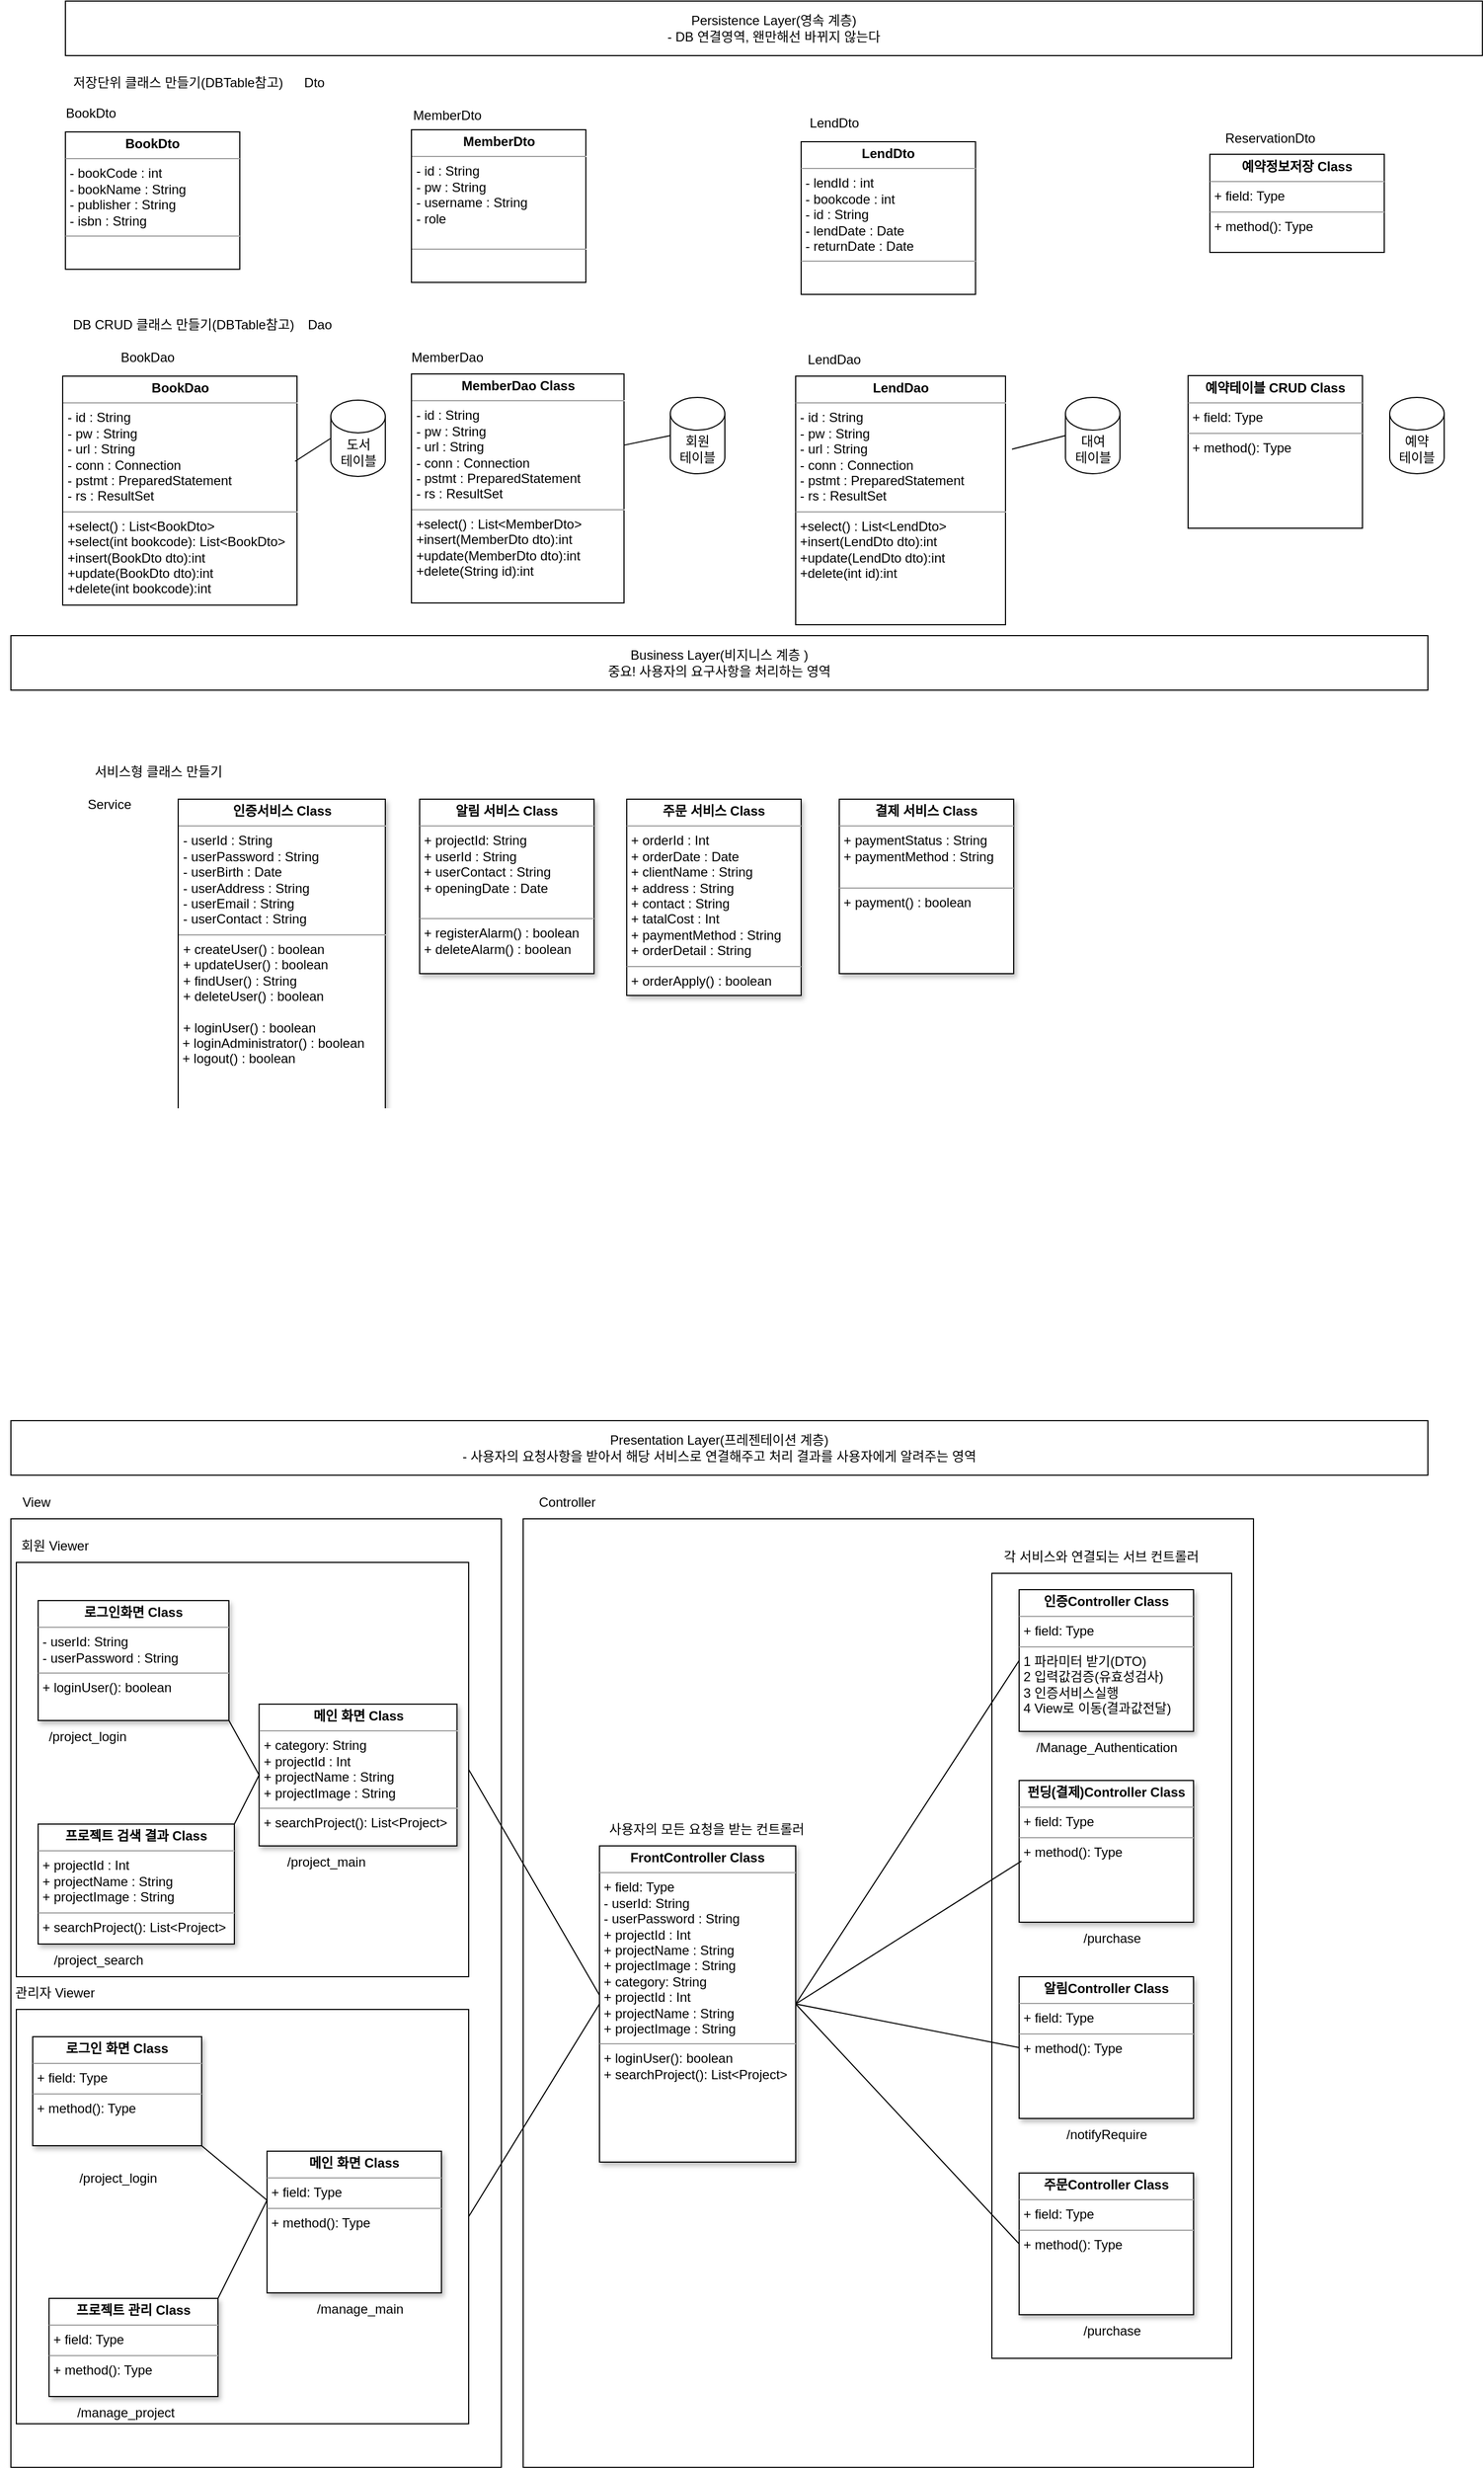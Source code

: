 <mxfile version="24.0.6" type="device">
  <diagram name="05 [예제] 구체화(Width Code)" id="Okhfxqb5AKQBt1zYMtm1">
    <mxGraphModel dx="1434" dy="780" grid="1" gridSize="10" guides="1" tooltips="1" connect="1" arrows="1" fold="1" page="1" pageScale="1" pageWidth="3300" pageHeight="4681" math="0" shadow="0">
      <root>
        <mxCell id="mxSxCT3K7TG5ama-A4u--0" />
        <mxCell id="mxSxCT3K7TG5ama-A4u--1" parent="mxSxCT3K7TG5ama-A4u--0" />
        <mxCell id="mxSxCT3K7TG5ama-A4u--4" value="Persistence Layer(영속 계층)&lt;br&gt;- DB 연결영역, 왠만해선 바뀌지 않는다" style="rounded=0;whiteSpace=wrap;html=1;" parent="mxSxCT3K7TG5ama-A4u--1" vertex="1">
          <mxGeometry x="80" y="28" width="1300" height="50" as="geometry" />
        </mxCell>
        <mxCell id="mxSxCT3K7TG5ama-A4u--5" value="저장단위 클래스 만들기(DBTable참고)" style="text;html=1;align=center;verticalAlign=middle;resizable=0;points=[];autosize=1;strokeColor=none;fillColor=none;" parent="mxSxCT3K7TG5ama-A4u--1" vertex="1">
          <mxGeometry x="67.5" y="88" width="230" height="30" as="geometry" />
        </mxCell>
        <mxCell id="mxSxCT3K7TG5ama-A4u--8" value="&lt;p style=&quot;margin:0px;margin-top:4px;text-align:center;&quot;&gt;&lt;b&gt;MemberDto&lt;/b&gt;&lt;/p&gt;&lt;hr size=&quot;1&quot;&gt;&lt;p style=&quot;margin:0px;margin-left:4px;&quot;&gt;- id : String&lt;/p&gt;&lt;p style=&quot;margin:0px;margin-left:4px;&quot;&gt;- pw : String&lt;/p&gt;&lt;p style=&quot;margin:0px;margin-left:4px;&quot;&gt;- username : String&lt;/p&gt;&lt;p style=&quot;margin:0px;margin-left:4px;&quot;&gt;- role&lt;/p&gt;&lt;p style=&quot;margin:0px;margin-left:4px;&quot;&gt;&lt;br&gt;&lt;/p&gt;&lt;hr style=&quot;border-color: var(--border-color);&quot; size=&quot;1&quot;&gt;&lt;p style=&quot;margin:0px;margin-left:4px;&quot;&gt;&lt;br&gt;&lt;/p&gt;" style="verticalAlign=top;align=left;overflow=fill;fontSize=12;fontFamily=Helvetica;html=1;whiteSpace=wrap;" parent="mxSxCT3K7TG5ama-A4u--1" vertex="1">
          <mxGeometry x="397.5" y="146" width="160" height="140" as="geometry" />
        </mxCell>
        <mxCell id="mxSxCT3K7TG5ama-A4u--9" value="&lt;p style=&quot;margin:0px;margin-top:4px;text-align:center;&quot;&gt;&lt;b&gt;LendDto&lt;/b&gt;&lt;/p&gt;&lt;hr size=&quot;1&quot;&gt;&lt;p style=&quot;margin:0px;margin-left:4px;&quot;&gt;- lendId : int&lt;/p&gt;&lt;p style=&quot;margin:0px;margin-left:4px;&quot;&gt;- bookcode : int&lt;/p&gt;&lt;p style=&quot;margin:0px;margin-left:4px;&quot;&gt;- id : String&lt;/p&gt;&lt;p style=&quot;margin:0px;margin-left:4px;&quot;&gt;- lendDate : Date&lt;/p&gt;&lt;p style=&quot;margin:0px;margin-left:4px;&quot;&gt;- returnDate : Date&lt;/p&gt;&lt;hr size=&quot;1&quot;&gt;&lt;p style=&quot;margin:0px;margin-left:4px;&quot;&gt;&lt;br&gt;&lt;/p&gt;" style="verticalAlign=top;align=left;overflow=fill;fontSize=12;fontFamily=Helvetica;html=1;whiteSpace=wrap;" parent="mxSxCT3K7TG5ama-A4u--1" vertex="1">
          <mxGeometry x="755" y="157" width="160" height="140" as="geometry" />
        </mxCell>
        <mxCell id="mxSxCT3K7TG5ama-A4u--10" value="&lt;p style=&quot;margin:0px;margin-top:4px;text-align:center;&quot;&gt;&lt;b&gt;예약정보저장 Class&lt;/b&gt;&lt;/p&gt;&lt;hr size=&quot;1&quot;&gt;&lt;p style=&quot;margin:0px;margin-left:4px;&quot;&gt;+ field: Type&lt;/p&gt;&lt;hr size=&quot;1&quot;&gt;&lt;p style=&quot;margin:0px;margin-left:4px;&quot;&gt;+ method(): Type&lt;/p&gt;" style="verticalAlign=top;align=left;overflow=fill;fontSize=12;fontFamily=Helvetica;html=1;whiteSpace=wrap;" parent="mxSxCT3K7TG5ama-A4u--1" vertex="1">
          <mxGeometry x="1130" y="168.5" width="160" height="90" as="geometry" />
        </mxCell>
        <mxCell id="mxSxCT3K7TG5ama-A4u--12" value="DB CRUD 클래스 만들기(DBTable참고)" style="text;html=1;align=center;verticalAlign=middle;resizable=0;points=[];autosize=1;strokeColor=none;fillColor=none;" parent="mxSxCT3K7TG5ama-A4u--1" vertex="1">
          <mxGeometry x="72.5" y="310" width="230" height="30" as="geometry" />
        </mxCell>
        <mxCell id="mxSxCT3K7TG5ama-A4u--13" value="&lt;p style=&quot;margin:0px;margin-top:4px;text-align:center;&quot;&gt;&lt;b&gt;BookDao&lt;/b&gt;&lt;/p&gt;&lt;hr size=&quot;1&quot;&gt;&lt;p style=&quot;margin:0px;margin-left:4px;&quot;&gt;- id : String&lt;/p&gt;&lt;p style=&quot;margin:0px;margin-left:4px;&quot;&gt;- pw : String&lt;/p&gt;&lt;p style=&quot;margin:0px;margin-left:4px;&quot;&gt;- url : String&lt;/p&gt;&lt;p style=&quot;margin:0px;margin-left:4px;&quot;&gt;- conn : Connection&lt;/p&gt;&lt;p style=&quot;margin:0px;margin-left:4px;&quot;&gt;- pstmt : PreparedStatement&lt;/p&gt;&lt;p style=&quot;margin:0px;margin-left:4px;&quot;&gt;- rs : ResultSet&lt;/p&gt;&lt;hr size=&quot;1&quot;&gt;&lt;p style=&quot;margin:0px;margin-left:4px;&quot;&gt;&lt;span style=&quot;background-color: initial;&quot;&gt;+select() : List&amp;lt;BookDto&amp;gt;&lt;/span&gt;&lt;br&gt;&lt;/p&gt;&lt;p style=&quot;margin:0px;margin-left:4px;&quot;&gt;&lt;span style=&quot;background-color: initial;&quot;&gt;+select(int bookcode): List&amp;lt;BookDto&amp;gt;&lt;/span&gt;&lt;/p&gt;&lt;p style=&quot;margin:0px;margin-left:4px;&quot;&gt;+insert(BookDto dto):int&lt;/p&gt;&lt;p style=&quot;margin:0px;margin-left:4px;&quot;&gt;+update(BookDto dto):int&lt;/p&gt;&lt;p style=&quot;margin:0px;margin-left:4px;&quot;&gt;+delete(int bookcode):int&lt;/p&gt;&lt;p style=&quot;margin:0px;margin-left:4px;&quot;&gt;&lt;br&gt;&lt;/p&gt;&lt;p style=&quot;margin:0px;margin-left:4px;&quot;&gt;&lt;br&gt;&lt;/p&gt;" style="verticalAlign=top;align=left;overflow=fill;fontSize=12;fontFamily=Helvetica;html=1;whiteSpace=wrap;" parent="mxSxCT3K7TG5ama-A4u--1" vertex="1">
          <mxGeometry x="77.5" y="372" width="215" height="210" as="geometry" />
        </mxCell>
        <mxCell id="mxSxCT3K7TG5ama-A4u--14" value="&lt;p style=&quot;margin:0px;margin-top:4px;text-align:center;&quot;&gt;&lt;b&gt;MemberDao Class&lt;/b&gt;&lt;/p&gt;&lt;hr size=&quot;1&quot;&gt;&lt;p style=&quot;border-color: var(--border-color); margin: 0px 0px 0px 4px;&quot;&gt;- id : String&lt;/p&gt;&lt;p style=&quot;border-color: var(--border-color); margin: 0px 0px 0px 4px;&quot;&gt;- pw : String&lt;/p&gt;&lt;p style=&quot;border-color: var(--border-color); margin: 0px 0px 0px 4px;&quot;&gt;- url : String&lt;/p&gt;&lt;p style=&quot;border-color: var(--border-color); margin: 0px 0px 0px 4px;&quot;&gt;- conn : Connection&lt;/p&gt;&lt;p style=&quot;border-color: var(--border-color); margin: 0px 0px 0px 4px;&quot;&gt;- pstmt : PreparedStatement&lt;/p&gt;&lt;p style=&quot;border-color: var(--border-color); margin: 0px 0px 0px 4px;&quot;&gt;- rs : ResultSet&lt;/p&gt;&lt;hr size=&quot;1&quot;&gt;&lt;p style=&quot;border-color: var(--border-color); margin: 0px 0px 0px 4px;&quot;&gt;+select() : List&amp;lt;MemberDto&amp;gt;&lt;br style=&quot;border-color: var(--border-color);&quot;&gt;&lt;/p&gt;&lt;p style=&quot;border-color: var(--border-color); margin: 0px 0px 0px 4px;&quot;&gt;+insert(MemberDto dto):int&lt;/p&gt;&lt;p style=&quot;border-color: var(--border-color); margin: 0px 0px 0px 4px;&quot;&gt;+update(MemberDto dto):int&lt;/p&gt;&lt;p style=&quot;border-color: var(--border-color); margin: 0px 0px 0px 4px;&quot;&gt;+delete(String id):int&lt;/p&gt;&lt;p style=&quot;border-color: var(--border-color); margin: 0px 0px 0px 4px;&quot;&gt;&lt;br&gt;&lt;/p&gt;" style="verticalAlign=top;align=left;overflow=fill;fontSize=12;fontFamily=Helvetica;html=1;whiteSpace=wrap;" parent="mxSxCT3K7TG5ama-A4u--1" vertex="1">
          <mxGeometry x="397.5" y="370" width="195" height="210" as="geometry" />
        </mxCell>
        <mxCell id="mxSxCT3K7TG5ama-A4u--15" value="&lt;p style=&quot;margin:0px;margin-top:4px;text-align:center;&quot;&gt;&lt;b&gt;LendDao&lt;/b&gt;&lt;/p&gt;&lt;hr size=&quot;1&quot;&gt;&lt;p style=&quot;border-color: var(--border-color); margin: 0px 0px 0px 4px;&quot;&gt;- id : String&lt;/p&gt;&lt;p style=&quot;border-color: var(--border-color); margin: 0px 0px 0px 4px;&quot;&gt;- pw : String&lt;/p&gt;&lt;p style=&quot;border-color: var(--border-color); margin: 0px 0px 0px 4px;&quot;&gt;- url : String&lt;/p&gt;&lt;p style=&quot;border-color: var(--border-color); margin: 0px 0px 0px 4px;&quot;&gt;- conn : Connection&lt;/p&gt;&lt;p style=&quot;border-color: var(--border-color); margin: 0px 0px 0px 4px;&quot;&gt;- pstmt : PreparedStatement&lt;/p&gt;&lt;p style=&quot;border-color: var(--border-color); margin: 0px 0px 0px 4px;&quot;&gt;- rs : ResultSet&lt;/p&gt;&lt;hr size=&quot;1&quot;&gt;&lt;p style=&quot;border-color: var(--border-color); margin: 0px 0px 0px 4px;&quot;&gt;+select() : List&amp;lt;LendDto&amp;gt;&lt;br style=&quot;border-color: var(--border-color);&quot;&gt;&lt;/p&gt;&lt;p style=&quot;border-color: var(--border-color); margin: 0px 0px 0px 4px;&quot;&gt;+insert(LendDto dto):int&lt;/p&gt;&lt;p style=&quot;border-color: var(--border-color); margin: 0px 0px 0px 4px;&quot;&gt;+update(LendDto dto):int&lt;/p&gt;&lt;p style=&quot;border-color: var(--border-color); margin: 0px 0px 0px 4px;&quot;&gt;+delete(int id):int&lt;/p&gt;" style="verticalAlign=top;align=left;overflow=fill;fontSize=12;fontFamily=Helvetica;html=1;whiteSpace=wrap;" parent="mxSxCT3K7TG5ama-A4u--1" vertex="1">
          <mxGeometry x="750" y="372" width="192.5" height="228" as="geometry" />
        </mxCell>
        <mxCell id="mxSxCT3K7TG5ama-A4u--16" value="&lt;p style=&quot;margin:0px;margin-top:4px;text-align:center;&quot;&gt;&lt;b&gt;예약테이블 CRUD Class&lt;/b&gt;&lt;/p&gt;&lt;hr size=&quot;1&quot;&gt;&lt;p style=&quot;margin:0px;margin-left:4px;&quot;&gt;+ field: Type&lt;/p&gt;&lt;hr size=&quot;1&quot;&gt;&lt;p style=&quot;margin:0px;margin-left:4px;&quot;&gt;+ method(): Type&lt;/p&gt;" style="verticalAlign=top;align=left;overflow=fill;fontSize=12;fontFamily=Helvetica;html=1;whiteSpace=wrap;" parent="mxSxCT3K7TG5ama-A4u--1" vertex="1">
          <mxGeometry x="1110" y="371.5" width="160" height="140" as="geometry" />
        </mxCell>
        <mxCell id="mxSxCT3K7TG5ama-A4u--20" value="도서&lt;br&gt;테이블" style="shape=cylinder3;whiteSpace=wrap;html=1;boundedLbl=1;backgroundOutline=1;size=15;" parent="mxSxCT3K7TG5ama-A4u--1" vertex="1">
          <mxGeometry x="323.5" y="394" width="50" height="70" as="geometry" />
        </mxCell>
        <mxCell id="mxSxCT3K7TG5ama-A4u--21" value="회원&lt;br&gt;테이블" style="shape=cylinder3;whiteSpace=wrap;html=1;boundedLbl=1;backgroundOutline=1;size=15;" parent="mxSxCT3K7TG5ama-A4u--1" vertex="1">
          <mxGeometry x="635" y="391.5" width="50" height="70" as="geometry" />
        </mxCell>
        <mxCell id="mxSxCT3K7TG5ama-A4u--22" value="대여&lt;br&gt;테이블" style="shape=cylinder3;whiteSpace=wrap;html=1;boundedLbl=1;backgroundOutline=1;size=15;" parent="mxSxCT3K7TG5ama-A4u--1" vertex="1">
          <mxGeometry x="997.5" y="391.5" width="50" height="70" as="geometry" />
        </mxCell>
        <mxCell id="mxSxCT3K7TG5ama-A4u--23" value="예약&lt;br&gt;테이블" style="shape=cylinder3;whiteSpace=wrap;html=1;boundedLbl=1;backgroundOutline=1;size=15;" parent="mxSxCT3K7TG5ama-A4u--1" vertex="1">
          <mxGeometry x="1295" y="391.5" width="50" height="70" as="geometry" />
        </mxCell>
        <mxCell id="mxSxCT3K7TG5ama-A4u--24" value="Presentation Layer(프레젠테이션 계층)&lt;br&gt;- 사용자의 요청사항을 받아서 해당 서비스로 연결해주고 처리 결과를 사용자에게 알려주는 영역" style="rounded=0;whiteSpace=wrap;html=1;" parent="mxSxCT3K7TG5ama-A4u--1" vertex="1">
          <mxGeometry x="30" y="1330" width="1300" height="50" as="geometry" />
        </mxCell>
        <mxCell id="mxSxCT3K7TG5ama-A4u--25" value="Dto" style="text;html=1;align=center;verticalAlign=middle;resizable=0;points=[];autosize=1;strokeColor=none;fillColor=none;" parent="mxSxCT3K7TG5ama-A4u--1" vertex="1">
          <mxGeometry x="287.5" y="88" width="40" height="30" as="geometry" />
        </mxCell>
        <mxCell id="mxSxCT3K7TG5ama-A4u--26" value="Dao" style="text;html=1;align=center;verticalAlign=middle;resizable=0;points=[];autosize=1;strokeColor=none;fillColor=none;" parent="mxSxCT3K7TG5ama-A4u--1" vertex="1">
          <mxGeometry x="287.5" y="310" width="50" height="30" as="geometry" />
        </mxCell>
        <mxCell id="mxSxCT3K7TG5ama-A4u--49" value="Business Layer(비지니스 계층 )&lt;br&gt;중요! 사용자의 요구사항을 처리하는 영역" style="rounded=0;whiteSpace=wrap;html=1;" parent="mxSxCT3K7TG5ama-A4u--1" vertex="1">
          <mxGeometry x="30" y="610" width="1300" height="50" as="geometry" />
        </mxCell>
        <mxCell id="mxSxCT3K7TG5ama-A4u--51" value="BookDto" style="text;html=1;align=center;verticalAlign=middle;resizable=0;points=[];autosize=1;strokeColor=none;fillColor=none;" parent="mxSxCT3K7TG5ama-A4u--1" vertex="1">
          <mxGeometry x="67.5" y="116" width="70" height="30" as="geometry" />
        </mxCell>
        <mxCell id="mxSxCT3K7TG5ama-A4u--52" value="MemberDto" style="text;html=1;align=center;verticalAlign=middle;resizable=0;points=[];autosize=1;strokeColor=none;fillColor=none;" parent="mxSxCT3K7TG5ama-A4u--1" vertex="1">
          <mxGeometry x="385" y="118" width="90" height="30" as="geometry" />
        </mxCell>
        <mxCell id="mxSxCT3K7TG5ama-A4u--53" value="LendDto" style="text;html=1;align=center;verticalAlign=middle;resizable=0;points=[];autosize=1;strokeColor=none;fillColor=none;" parent="mxSxCT3K7TG5ama-A4u--1" vertex="1">
          <mxGeometry x="750" y="125" width="70" height="30" as="geometry" />
        </mxCell>
        <mxCell id="mxSxCT3K7TG5ama-A4u--54" value="ReservationDto" style="text;html=1;align=center;verticalAlign=middle;resizable=0;points=[];autosize=1;strokeColor=none;fillColor=none;" parent="mxSxCT3K7TG5ama-A4u--1" vertex="1">
          <mxGeometry x="1130" y="138.5" width="110" height="30" as="geometry" />
        </mxCell>
        <mxCell id="mxSxCT3K7TG5ama-A4u--55" value="BookDao" style="text;html=1;align=center;verticalAlign=middle;resizable=0;points=[];autosize=1;strokeColor=none;fillColor=none;" parent="mxSxCT3K7TG5ama-A4u--1" vertex="1">
          <mxGeometry x="120" y="340" width="70" height="30" as="geometry" />
        </mxCell>
        <mxCell id="mxSxCT3K7TG5ama-A4u--56" value="MemberDao" style="text;html=1;align=center;verticalAlign=middle;resizable=0;points=[];autosize=1;strokeColor=none;fillColor=none;" parent="mxSxCT3K7TG5ama-A4u--1" vertex="1">
          <mxGeometry x="385" y="340" width="90" height="30" as="geometry" />
        </mxCell>
        <mxCell id="mxSxCT3K7TG5ama-A4u--57" value="LendDao" style="text;html=1;align=center;verticalAlign=middle;resizable=0;points=[];autosize=1;strokeColor=none;fillColor=none;" parent="mxSxCT3K7TG5ama-A4u--1" vertex="1">
          <mxGeometry x="750" y="342" width="70" height="30" as="geometry" />
        </mxCell>
        <mxCell id="mxSxCT3K7TG5ama-A4u--74" value="" style="endArrow=none;html=1;rounded=0;exitX=0.992;exitY=0.372;exitDx=0;exitDy=0;exitPerimeter=0;entryX=0;entryY=0.5;entryDx=0;entryDy=0;entryPerimeter=0;" parent="mxSxCT3K7TG5ama-A4u--1" source="mxSxCT3K7TG5ama-A4u--13" target="mxSxCT3K7TG5ama-A4u--20" edge="1">
          <mxGeometry width="50" height="50" relative="1" as="geometry">
            <mxPoint x="672.5" y="480" as="sourcePoint" />
            <mxPoint x="312.5" y="430" as="targetPoint" />
          </mxGeometry>
        </mxCell>
        <mxCell id="uUN0JreGpxQyzx7cYkG8-0" value="&lt;p style=&quot;margin:0px;margin-top:4px;text-align:center;&quot;&gt;&lt;b&gt;BookDto&lt;/b&gt;&lt;/p&gt;&lt;hr size=&quot;1&quot;&gt;&lt;p style=&quot;border-color: var(--border-color); margin: 0px 0px 0px 4px;&quot;&gt;- bookCode : int&lt;/p&gt;&lt;p style=&quot;border-color: var(--border-color); margin: 0px 0px 0px 4px;&quot;&gt;- bookName : String&lt;/p&gt;&lt;p style=&quot;border-color: var(--border-color); margin: 0px 0px 0px 4px;&quot;&gt;- publisher : String&lt;/p&gt;&lt;p style=&quot;border-color: var(--border-color); margin: 0px 0px 0px 4px;&quot;&gt;- isbn : String&lt;/p&gt;&lt;hr style=&quot;border-color: var(--border-color);&quot; size=&quot;1&quot;&gt;&lt;p style=&quot;margin:0px;margin-left:4px;&quot;&gt;&lt;br&gt;&lt;/p&gt;" style="verticalAlign=top;align=left;overflow=fill;fontSize=12;fontFamily=Helvetica;html=1;whiteSpace=wrap;" parent="mxSxCT3K7TG5ama-A4u--1" vertex="1">
          <mxGeometry x="80" y="148" width="160" height="126" as="geometry" />
        </mxCell>
        <mxCell id="t59o9ctawvTFQCCQ3Xlg-0" value="" style="endArrow=none;html=1;rounded=0;exitX=1;exitY=0.311;exitDx=0;exitDy=0;exitPerimeter=0;entryX=0;entryY=0.5;entryDx=0;entryDy=0;entryPerimeter=0;" parent="mxSxCT3K7TG5ama-A4u--1" source="mxSxCT3K7TG5ama-A4u--14" target="mxSxCT3K7TG5ama-A4u--21" edge="1">
          <mxGeometry width="50" height="50" relative="1" as="geometry">
            <mxPoint x="295.5" y="463" as="sourcePoint" />
            <mxPoint x="333.5" y="439" as="targetPoint" />
          </mxGeometry>
        </mxCell>
        <mxCell id="OU57nUUuY7m4evFxqROr-0" value="" style="endArrow=none;html=1;rounded=0;exitX=1.031;exitY=0.294;exitDx=0;exitDy=0;exitPerimeter=0;entryX=0;entryY=0.5;entryDx=0;entryDy=0;entryPerimeter=0;" parent="mxSxCT3K7TG5ama-A4u--1" source="mxSxCT3K7TG5ama-A4u--15" target="mxSxCT3K7TG5ama-A4u--22" edge="1">
          <mxGeometry width="50" height="50" relative="1" as="geometry">
            <mxPoint x="575.5" y="445" as="sourcePoint" />
            <mxPoint x="617.5" y="437" as="targetPoint" />
          </mxGeometry>
        </mxCell>
        <mxCell id="v-Hk2H7jR2KbCjhzF-S7-0" value="서비스형 클래스 만들기" style="text;html=1;align=center;verticalAlign=middle;resizable=0;points=[];autosize=1;strokeColor=none;fillColor=none;" parent="mxSxCT3K7TG5ama-A4u--1" vertex="1">
          <mxGeometry x="90" y="720" width="150" height="30" as="geometry" />
        </mxCell>
        <mxCell id="v-Hk2H7jR2KbCjhzF-S7-2" value="&lt;p style=&quot;margin:0px;margin-top:4px;text-align:center;&quot;&gt;&lt;b&gt;인증서비스 Class&lt;/b&gt;&lt;/p&gt;&lt;hr size=&quot;1&quot;&gt;&lt;p style=&quot;margin:0px;margin-left:4px;&quot;&gt;- userId : String&lt;br&gt;- userPassword : String&lt;/p&gt;&lt;p style=&quot;margin:0px;margin-left:4px;&quot;&gt;&lt;span style=&quot;background-color: initial;&quot;&gt;- userBirth : Date&lt;/span&gt;&lt;/p&gt;&lt;p style=&quot;margin:0px;margin-left:4px;&quot;&gt;&lt;span style=&quot;background-color: initial;&quot;&gt;- userAddress : String&lt;br&gt;- userEmail : String&lt;/span&gt;&lt;/p&gt;&lt;p style=&quot;margin:0px;margin-left:4px;&quot;&gt;&lt;span style=&quot;background-color: initial;&quot;&gt;- userContact : String&lt;/span&gt;&lt;span style=&quot;background-color: initial;&quot;&gt;&amp;nbsp;&lt;/span&gt;&lt;/p&gt;&lt;hr size=&quot;1&quot;&gt;&lt;p style=&quot;margin:0px;margin-left:4px;&quot;&gt;+ createUser() : boolean&lt;/p&gt;&lt;p style=&quot;margin:0px;margin-left:4px;&quot;&gt;+ updateUser() : boolean&lt;/p&gt;&lt;p style=&quot;margin:0px;margin-left:4px;&quot;&gt;+ findUser() : String&lt;/p&gt;&lt;p style=&quot;margin:0px;margin-left:4px;&quot;&gt;+ deleteUser&lt;span style=&quot;background-color: initial;&quot;&gt;()&lt;/span&gt;&lt;span style=&quot;background-color: initial;&quot;&gt;&amp;nbsp;: boolean&lt;/span&gt;&lt;/p&gt;&lt;p style=&quot;margin:0px;margin-left:4px;&quot;&gt;&lt;br&gt;+ loginUser&lt;span style=&quot;background-color: initial;&quot;&gt;()&lt;/span&gt;&lt;span style=&quot;background-color: initial;&quot;&gt;&amp;nbsp;: boolean&lt;/span&gt;&lt;/p&gt;&lt;p style=&quot;margin:0px;margin-left:4px;&quot;&gt;&lt;/p&gt;&lt;div style=&quot;text-align: left;&quot;&gt;&amp;nbsp;+ loginAdministrator&lt;span style=&quot;background-color: initial;&quot;&gt;()&lt;/span&gt;&lt;span style=&quot;background-color: initial;&quot;&gt;&amp;nbsp;: boolean&lt;/span&gt;&lt;/div&gt;&lt;div style=&quot;text-align: left;&quot;&gt;&amp;nbsp;+ logout&lt;span style=&quot;background-color: initial;&quot;&gt;()&lt;/span&gt;&lt;span style=&quot;background-color: initial;&quot;&gt;&amp;nbsp;: boolean&lt;/span&gt;&lt;/div&gt;&lt;br style=&quot;border-color: var(--border-color); text-align: center;&quot;&gt;&lt;br&gt;&lt;p&gt;&lt;/p&gt;" style="verticalAlign=top;align=left;overflow=fill;fontSize=12;fontFamily=Helvetica;html=1;whiteSpace=wrap;shadow=1;" parent="mxSxCT3K7TG5ama-A4u--1" vertex="1">
          <mxGeometry x="183.5" y="760" width="190" height="320" as="geometry" />
        </mxCell>
        <mxCell id="v-Hk2H7jR2KbCjhzF-S7-4" value="&lt;p style=&quot;margin:0px;margin-top:4px;text-align:center;&quot;&gt;&lt;b&gt;알림 서비스 Class&lt;/b&gt;&lt;/p&gt;&lt;hr size=&quot;1&quot;&gt;&lt;p style=&quot;margin:0px;margin-left:4px;&quot;&gt;+ projectId: String&lt;/p&gt;&lt;p style=&quot;margin:0px;margin-left:4px;&quot;&gt;+ userId : String&lt;br&gt;+ userContact : String&lt;br&gt;+ openingDate : Date&lt;br&gt;&lt;br&gt;&lt;/p&gt;&lt;hr size=&quot;1&quot;&gt;&lt;p style=&quot;margin:0px;margin-left:4px;&quot;&gt;+ registerAlarm&lt;span style=&quot;background-color: initial;&quot;&gt;()&lt;/span&gt;&lt;span style=&quot;background-color: initial;&quot;&gt;&amp;nbsp;: boolean&lt;/span&gt;&lt;/p&gt;&lt;p style=&quot;margin:0px;margin-left:4px;&quot;&gt;+ deleteAlarm&lt;span style=&quot;background-color: initial;&quot;&gt;()&lt;/span&gt;&lt;span style=&quot;background-color: initial;&quot;&gt;&amp;nbsp;: boolean&lt;/span&gt;&lt;/p&gt;&lt;p style=&quot;margin:0px;margin-left:4px;&quot;&gt;&lt;br&gt;&lt;/p&gt;" style="verticalAlign=top;align=left;overflow=fill;fontSize=12;fontFamily=Helvetica;html=1;whiteSpace=wrap;shadow=1;" parent="mxSxCT3K7TG5ama-A4u--1" vertex="1">
          <mxGeometry x="405" y="760" width="160" height="160" as="geometry" />
        </mxCell>
        <mxCell id="v-Hk2H7jR2KbCjhzF-S7-5" value="Service" style="text;html=1;align=center;verticalAlign=middle;resizable=0;points=[];autosize=1;strokeColor=none;fillColor=none;" parent="mxSxCT3K7TG5ama-A4u--1" vertex="1">
          <mxGeometry x="90" y="750" width="60" height="30" as="geometry" />
        </mxCell>
        <mxCell id="KW0IFtiiwQ5vjCWQNFQy-0" value="&lt;p style=&quot;margin:0px;margin-top:4px;text-align:center;&quot;&gt;&lt;b&gt;주문 서비스 Class&lt;/b&gt;&lt;/p&gt;&lt;hr size=&quot;1&quot;&gt;&lt;p style=&quot;margin:0px;margin-left:4px;&quot;&gt;+ orderId : Int&lt;/p&gt;&lt;p style=&quot;margin:0px;margin-left:4px;&quot;&gt;+ orderDate : Date&lt;/p&gt;&lt;p style=&quot;margin:0px;margin-left:4px;&quot;&gt;+ clientName : String&lt;/p&gt;&lt;p style=&quot;margin:0px;margin-left:4px;&quot;&gt;+ address : String&lt;/p&gt;&lt;p style=&quot;margin:0px;margin-left:4px;&quot;&gt;+ contact : String&lt;/p&gt;&lt;p style=&quot;margin:0px;margin-left:4px;&quot;&gt;+ tatalCost : Int&lt;/p&gt;&lt;p style=&quot;margin:0px;margin-left:4px;&quot;&gt;+ paymentMethod : String&lt;/p&gt;&lt;p style=&quot;margin:0px;margin-left:4px;&quot;&gt;+ orderDetail : String&lt;/p&gt;&lt;hr size=&quot;1&quot;&gt;&lt;p style=&quot;margin:0px;margin-left:4px;&quot;&gt;+ orderApply() : boolean&lt;span style=&quot;background-color: initial;&quot;&gt;&amp;nbsp;&lt;/span&gt;&lt;/p&gt;&lt;p style=&quot;margin:0px;margin-left:4px;&quot;&gt;&lt;br&gt;&lt;/p&gt;" style="verticalAlign=top;align=left;overflow=fill;fontSize=12;fontFamily=Helvetica;html=1;whiteSpace=wrap;shadow=1;" parent="mxSxCT3K7TG5ama-A4u--1" vertex="1">
          <mxGeometry x="595" y="760" width="160" height="180" as="geometry" />
        </mxCell>
        <mxCell id="4iufTsSp4Iph0FAsAa8I-0" value="&lt;p style=&quot;margin:0px;margin-top:4px;text-align:center;&quot;&gt;&lt;b&gt;결제 서비스 Class&lt;/b&gt;&lt;/p&gt;&lt;hr size=&quot;1&quot;&gt;&lt;p style=&quot;margin:0px;margin-left:4px;&quot;&gt;+ paymentStatus : String&lt;/p&gt;&lt;p style=&quot;margin:0px;margin-left:4px;&quot;&gt;+ paymentMethod : String&lt;br&gt;&lt;/p&gt;&lt;p style=&quot;margin:0px;margin-left:4px;&quot;&gt;&lt;br&gt;&lt;/p&gt;&lt;hr size=&quot;1&quot;&gt;&lt;p style=&quot;margin:0px;margin-left:4px;&quot;&gt;+ payment&lt;span style=&quot;background-color: initial;&quot;&gt;()&lt;/span&gt;&lt;span style=&quot;background-color: initial;&quot;&gt;&amp;nbsp;: boolean&lt;/span&gt;&lt;/p&gt;&lt;p style=&quot;margin:0px;margin-left:4px;&quot;&gt;&lt;br&gt;&lt;/p&gt;&lt;p style=&quot;margin:0px;margin-left:4px;&quot;&gt;&lt;br&gt;&lt;/p&gt;" style="verticalAlign=top;align=left;overflow=fill;fontSize=12;fontFamily=Helvetica;html=1;whiteSpace=wrap;shadow=1;" parent="mxSxCT3K7TG5ama-A4u--1" vertex="1">
          <mxGeometry x="790" y="760" width="160" height="160" as="geometry" />
        </mxCell>
        <mxCell id="UAAGlxL8E-bhWDBI-pss-0" value="" style="rounded=0;whiteSpace=wrap;html=1;" parent="mxSxCT3K7TG5ama-A4u--1" vertex="1">
          <mxGeometry x="500" y="1420" width="670" height="870" as="geometry" />
        </mxCell>
        <mxCell id="UAAGlxL8E-bhWDBI-pss-1" value="" style="rounded=0;whiteSpace=wrap;html=1;" parent="mxSxCT3K7TG5ama-A4u--1" vertex="1">
          <mxGeometry x="930" y="1470" width="220" height="720" as="geometry" />
        </mxCell>
        <mxCell id="UAAGlxL8E-bhWDBI-pss-2" value="View" style="text;html=1;align=center;verticalAlign=middle;resizable=0;points=[];autosize=1;strokeColor=none;fillColor=none;" parent="mxSxCT3K7TG5ama-A4u--1" vertex="1">
          <mxGeometry x="27.5" y="1390" width="50" height="30" as="geometry" />
        </mxCell>
        <mxCell id="UAAGlxL8E-bhWDBI-pss-3" value="" style="rounded=0;whiteSpace=wrap;html=1;" parent="mxSxCT3K7TG5ama-A4u--1" vertex="1">
          <mxGeometry x="30" y="1420" width="450" height="870" as="geometry" />
        </mxCell>
        <mxCell id="UAAGlxL8E-bhWDBI-pss-4" value="Controller" style="text;html=1;align=center;verticalAlign=middle;resizable=0;points=[];autosize=1;strokeColor=none;fillColor=none;" parent="mxSxCT3K7TG5ama-A4u--1" vertex="1">
          <mxGeometry x="500" y="1390" width="80" height="30" as="geometry" />
        </mxCell>
        <mxCell id="UAAGlxL8E-bhWDBI-pss-5" value="&lt;p style=&quot;margin:0px;margin-top:4px;text-align:center;&quot;&gt;&lt;b&gt;FrontController Class&lt;/b&gt;&lt;/p&gt;&lt;hr size=&quot;1&quot;&gt;&lt;p style=&quot;margin:0px;margin-left:4px;&quot;&gt;+ field: Type&lt;br&gt;- userId: String&lt;br&gt;- userPassword : String&lt;br&gt;&lt;/p&gt;&lt;p style=&quot;margin:0px;margin-left:4px;&quot;&gt;+ projectId : Int&lt;br&gt;+ projectName : String&lt;br&gt;+ projectImage : String&lt;br&gt;&lt;/p&gt;&lt;p style=&quot;margin: 0px 0px 0px 4px;&quot;&gt;+ category: String&lt;/p&gt;&lt;p style=&quot;margin: 0px 0px 0px 4px;&quot;&gt;+ projectId : Int&lt;/p&gt;&lt;p style=&quot;margin: 0px 0px 0px 4px;&quot;&gt;+ projectName : String&lt;/p&gt;&lt;p style=&quot;margin: 0px 0px 0px 4px;&quot;&gt;+ projectImage : String&lt;/p&gt;&lt;hr size=&quot;1&quot;&gt;&lt;p style=&quot;margin:0px;margin-left:4px;&quot;&gt;+ loginUser(): boolean&lt;br&gt;&lt;/p&gt;&lt;p style=&quot;margin:0px;margin-left:4px;&quot;&gt;+ searchProject(): List&amp;lt;Project&amp;gt;&lt;br&gt;&lt;/p&gt;" style="verticalAlign=top;align=left;overflow=fill;fontSize=12;fontFamily=Helvetica;html=1;whiteSpace=wrap;shadow=1;" parent="mxSxCT3K7TG5ama-A4u--1" vertex="1">
          <mxGeometry x="570" y="1720" width="180" height="290" as="geometry" />
        </mxCell>
        <mxCell id="UAAGlxL8E-bhWDBI-pss-6" value="" style="rounded=0;whiteSpace=wrap;html=1;" parent="mxSxCT3K7TG5ama-A4u--1" vertex="1">
          <mxGeometry x="35" y="1460" width="415" height="380" as="geometry" />
        </mxCell>
        <mxCell id="UAAGlxL8E-bhWDBI-pss-7" value="회원 Viewer" style="text;html=1;align=center;verticalAlign=middle;resizable=0;points=[];autosize=1;strokeColor=none;fillColor=none;" parent="mxSxCT3K7TG5ama-A4u--1" vertex="1">
          <mxGeometry x="25" y="1430" width="90" height="30" as="geometry" />
        </mxCell>
        <mxCell id="UAAGlxL8E-bhWDBI-pss-8" value="" style="rounded=0;whiteSpace=wrap;html=1;" parent="mxSxCT3K7TG5ama-A4u--1" vertex="1">
          <mxGeometry x="35" y="1870" width="415" height="380" as="geometry" />
        </mxCell>
        <mxCell id="UAAGlxL8E-bhWDBI-pss-9" value="관리자 Viewer" style="text;html=1;align=center;verticalAlign=middle;resizable=0;points=[];autosize=1;strokeColor=none;fillColor=none;" parent="mxSxCT3K7TG5ama-A4u--1" vertex="1">
          <mxGeometry x="20" y="1840" width="100" height="30" as="geometry" />
        </mxCell>
        <mxCell id="UAAGlxL8E-bhWDBI-pss-10" value="&lt;p style=&quot;margin:0px;margin-top:4px;text-align:center;&quot;&gt;&lt;b&gt;로그인화면 Class&lt;/b&gt;&lt;/p&gt;&lt;hr size=&quot;1&quot;&gt;&lt;p style=&quot;margin:0px;margin-left:4px;&quot;&gt;- userId: String&lt;br&gt;- userPassword : String&lt;/p&gt;&lt;hr size=&quot;1&quot;&gt;&lt;p style=&quot;margin:0px;margin-left:4px;&quot;&gt;+ loginUser(): boolean&lt;/p&gt;" style="verticalAlign=top;align=left;overflow=fill;fontSize=12;fontFamily=Helvetica;html=1;whiteSpace=wrap;shadow=1;" parent="mxSxCT3K7TG5ama-A4u--1" vertex="1">
          <mxGeometry x="55" y="1495" width="175" height="110" as="geometry" />
        </mxCell>
        <mxCell id="UAAGlxL8E-bhWDBI-pss-11" value="&lt;p style=&quot;margin:0px;margin-top:4px;text-align:center;&quot;&gt;&lt;b&gt;메인 화면 Class&lt;/b&gt;&lt;/p&gt;&lt;hr size=&quot;1&quot;&gt;&lt;p style=&quot;margin:0px;margin-left:4px;&quot;&gt;+ category: String&lt;/p&gt;&lt;p style=&quot;margin:0px;margin-left:4px;&quot;&gt;+ projectId : Int&lt;/p&gt;&lt;p style=&quot;margin:0px;margin-left:4px;&quot;&gt;+ projectName : String&lt;/p&gt;&lt;p style=&quot;margin:0px;margin-left:4px;&quot;&gt;+ projectImage : String&lt;/p&gt;&lt;hr size=&quot;1&quot;&gt;&lt;p style=&quot;margin:0px;margin-left:4px;&quot;&gt;+ searchProject(): List&amp;lt;Project&amp;gt;&lt;/p&gt;" style="verticalAlign=top;align=left;overflow=fill;fontSize=12;fontFamily=Helvetica;html=1;whiteSpace=wrap;shadow=1;" parent="mxSxCT3K7TG5ama-A4u--1" vertex="1">
          <mxGeometry x="257.75" y="1590" width="181.5" height="130" as="geometry" />
        </mxCell>
        <mxCell id="UAAGlxL8E-bhWDBI-pss-12" value="&lt;p style=&quot;margin:0px;margin-top:4px;text-align:center;&quot;&gt;&lt;b&gt;프로젝트 검색 결과 Class&lt;/b&gt;&lt;/p&gt;&lt;hr size=&quot;1&quot;&gt;&lt;p style=&quot;margin:0px;margin-left:4px;&quot;&gt;+ projectId : Int&lt;br&gt;+ projectName : String&lt;br&gt;+ projectImage : String&lt;/p&gt;&lt;hr size=&quot;1&quot;&gt;&lt;p style=&quot;margin:0px;margin-left:4px;&quot;&gt;+ searchProject(): List&amp;lt;Project&amp;gt;&lt;/p&gt;" style="verticalAlign=top;align=left;overflow=fill;fontSize=12;fontFamily=Helvetica;html=1;whiteSpace=wrap;shadow=1;" parent="mxSxCT3K7TG5ama-A4u--1" vertex="1">
          <mxGeometry x="55" y="1700" width="180" height="110" as="geometry" />
        </mxCell>
        <mxCell id="UAAGlxL8E-bhWDBI-pss-13" value="&lt;p style=&quot;margin:0px;margin-top:4px;text-align:center;&quot;&gt;&lt;b&gt;알림Controller Class&lt;/b&gt;&lt;/p&gt;&lt;hr size=&quot;1&quot;&gt;&lt;p style=&quot;margin:0px;margin-left:4px;&quot;&gt;+ field: Type&lt;/p&gt;&lt;hr size=&quot;1&quot;&gt;&lt;p style=&quot;margin:0px;margin-left:4px;&quot;&gt;+ method(): Type&lt;/p&gt;" style="verticalAlign=top;align=left;overflow=fill;fontSize=12;fontFamily=Helvetica;html=1;whiteSpace=wrap;shadow=1;" parent="mxSxCT3K7TG5ama-A4u--1" vertex="1">
          <mxGeometry x="955" y="1840" width="160" height="130" as="geometry" />
        </mxCell>
        <mxCell id="UAAGlxL8E-bhWDBI-pss-14" value="&lt;p style=&quot;margin:0px;margin-top:4px;text-align:center;&quot;&gt;&lt;b&gt;인증Controller Class&lt;/b&gt;&lt;/p&gt;&lt;hr size=&quot;1&quot;&gt;&lt;p style=&quot;margin:0px;margin-left:4px;&quot;&gt;+ field: Type&lt;/p&gt;&lt;hr size=&quot;1&quot;&gt;&lt;p style=&quot;margin:0px;margin-left:4px;&quot;&gt;1 파라미터 받기(DTO)&lt;/p&gt;&lt;p style=&quot;margin:0px;margin-left:4px;&quot;&gt;2 입력값검증(유효성검사)&lt;/p&gt;&lt;p style=&quot;margin:0px;margin-left:4px;&quot;&gt;3 인증서비스실행&lt;/p&gt;&lt;p style=&quot;margin:0px;margin-left:4px;&quot;&gt;4 View로 이동(결과값전달)&lt;/p&gt;" style="verticalAlign=top;align=left;overflow=fill;fontSize=12;fontFamily=Helvetica;html=1;whiteSpace=wrap;shadow=1;" parent="mxSxCT3K7TG5ama-A4u--1" vertex="1">
          <mxGeometry x="955" y="1485" width="160" height="130" as="geometry" />
        </mxCell>
        <mxCell id="UAAGlxL8E-bhWDBI-pss-15" value="&lt;p style=&quot;margin:0px;margin-top:4px;text-align:center;&quot;&gt;&lt;b&gt;주문Controller Class&lt;/b&gt;&lt;/p&gt;&lt;hr size=&quot;1&quot;&gt;&lt;p style=&quot;margin:0px;margin-left:4px;&quot;&gt;+ field: Type&lt;/p&gt;&lt;hr size=&quot;1&quot;&gt;&lt;p style=&quot;margin:0px;margin-left:4px;&quot;&gt;+ method(): Type&lt;/p&gt;" style="verticalAlign=top;align=left;overflow=fill;fontSize=12;fontFamily=Helvetica;html=1;whiteSpace=wrap;shadow=1;" parent="mxSxCT3K7TG5ama-A4u--1" vertex="1">
          <mxGeometry x="955" y="2020" width="160" height="130" as="geometry" />
        </mxCell>
        <mxCell id="UAAGlxL8E-bhWDBI-pss-16" value="" style="endArrow=none;html=1;rounded=0;exitX=1;exitY=0.5;exitDx=0;exitDy=0;entryX=0;entryY=0.472;entryDx=0;entryDy=0;entryPerimeter=0;" parent="mxSxCT3K7TG5ama-A4u--1" source="UAAGlxL8E-bhWDBI-pss-6" target="UAAGlxL8E-bhWDBI-pss-5" edge="1">
          <mxGeometry width="50" height="50" relative="1" as="geometry">
            <mxPoint x="580" y="1750" as="sourcePoint" />
            <mxPoint x="570" y="1850" as="targetPoint" />
          </mxGeometry>
        </mxCell>
        <mxCell id="UAAGlxL8E-bhWDBI-pss-17" value="" style="endArrow=none;html=1;rounded=0;exitX=1;exitY=0.5;exitDx=0;exitDy=0;entryX=0;entryY=0.5;entryDx=0;entryDy=0;" parent="mxSxCT3K7TG5ama-A4u--1" source="UAAGlxL8E-bhWDBI-pss-8" target="UAAGlxL8E-bhWDBI-pss-5" edge="1">
          <mxGeometry width="50" height="50" relative="1" as="geometry">
            <mxPoint x="458" y="1668" as="sourcePoint" />
            <mxPoint x="580" y="1738" as="targetPoint" />
          </mxGeometry>
        </mxCell>
        <mxCell id="UAAGlxL8E-bhWDBI-pss-18" value="" style="endArrow=none;html=1;rounded=0;exitX=1;exitY=0.5;exitDx=0;exitDy=0;entryX=0;entryY=0.5;entryDx=0;entryDy=0;" parent="mxSxCT3K7TG5ama-A4u--1" source="UAAGlxL8E-bhWDBI-pss-5" target="UAAGlxL8E-bhWDBI-pss-14" edge="1">
          <mxGeometry width="50" height="50" relative="1" as="geometry">
            <mxPoint x="458" y="1668" as="sourcePoint" />
            <mxPoint x="580" y="1858" as="targetPoint" />
          </mxGeometry>
        </mxCell>
        <mxCell id="UAAGlxL8E-bhWDBI-pss-19" value="" style="endArrow=none;html=1;rounded=0;exitX=1;exitY=0.5;exitDx=0;exitDy=0;entryX=0;entryY=0.5;entryDx=0;entryDy=0;" parent="mxSxCT3K7TG5ama-A4u--1" source="UAAGlxL8E-bhWDBI-pss-5" target="UAAGlxL8E-bhWDBI-pss-13" edge="1">
          <mxGeometry width="50" height="50" relative="1" as="geometry">
            <mxPoint x="740" y="1865" as="sourcePoint" />
            <mxPoint x="980" y="1625" as="targetPoint" />
          </mxGeometry>
        </mxCell>
        <mxCell id="UAAGlxL8E-bhWDBI-pss-20" value="" style="endArrow=none;html=1;rounded=0;exitX=1;exitY=0.5;exitDx=0;exitDy=0;entryX=0;entryY=0.5;entryDx=0;entryDy=0;" parent="mxSxCT3K7TG5ama-A4u--1" source="UAAGlxL8E-bhWDBI-pss-5" target="UAAGlxL8E-bhWDBI-pss-15" edge="1">
          <mxGeometry width="50" height="50" relative="1" as="geometry">
            <mxPoint x="740" y="1865" as="sourcePoint" />
            <mxPoint x="980" y="1855" as="targetPoint" />
          </mxGeometry>
        </mxCell>
        <mxCell id="UAAGlxL8E-bhWDBI-pss-21" value="사용자의 모든 요청을 받는 컨트롤러" style="text;html=1;align=center;verticalAlign=middle;resizable=0;points=[];autosize=1;strokeColor=none;fillColor=none;" parent="mxSxCT3K7TG5ama-A4u--1" vertex="1">
          <mxGeometry x="557.5" y="1690" width="220" height="30" as="geometry" />
        </mxCell>
        <mxCell id="UAAGlxL8E-bhWDBI-pss-22" value="각 서비스와 연결되는 서브 컨트롤러" style="text;html=1;align=center;verticalAlign=middle;resizable=0;points=[];autosize=1;strokeColor=none;fillColor=none;" parent="mxSxCT3K7TG5ama-A4u--1" vertex="1">
          <mxGeometry x="920" y="1440" width="220" height="30" as="geometry" />
        </mxCell>
        <mxCell id="UAAGlxL8E-bhWDBI-pss-23" value="" style="endArrow=none;html=1;rounded=0;exitX=1;exitY=1;exitDx=0;exitDy=0;entryX=0;entryY=0.5;entryDx=0;entryDy=0;" parent="mxSxCT3K7TG5ama-A4u--1" source="UAAGlxL8E-bhWDBI-pss-10" target="UAAGlxL8E-bhWDBI-pss-11" edge="1">
          <mxGeometry width="50" height="50" relative="1" as="geometry">
            <mxPoint x="460" y="1660" as="sourcePoint" />
            <mxPoint x="270" y="1630" as="targetPoint" />
          </mxGeometry>
        </mxCell>
        <mxCell id="UAAGlxL8E-bhWDBI-pss-24" value="" style="endArrow=none;html=1;rounded=0;exitX=1;exitY=0;exitDx=0;exitDy=0;entryX=0;entryY=0.5;entryDx=0;entryDy=0;" parent="mxSxCT3K7TG5ama-A4u--1" source="UAAGlxL8E-bhWDBI-pss-12" target="UAAGlxL8E-bhWDBI-pss-11" edge="1">
          <mxGeometry width="50" height="50" relative="1" as="geometry">
            <mxPoint x="219" y="1550" as="sourcePoint" />
            <mxPoint x="270" y="1630" as="targetPoint" />
          </mxGeometry>
        </mxCell>
        <mxCell id="UAAGlxL8E-bhWDBI-pss-25" value="&lt;p style=&quot;margin:0px;margin-top:4px;text-align:center;&quot;&gt;&lt;b&gt;로그인 화면 Class&lt;/b&gt;&lt;/p&gt;&lt;hr size=&quot;1&quot;&gt;&lt;p style=&quot;margin:0px;margin-left:4px;&quot;&gt;+ field: Type&lt;/p&gt;&lt;hr size=&quot;1&quot;&gt;&lt;p style=&quot;margin:0px;margin-left:4px;&quot;&gt;+ method(): Type&lt;/p&gt;" style="verticalAlign=top;align=left;overflow=fill;fontSize=12;fontFamily=Helvetica;html=1;whiteSpace=wrap;shadow=1;" parent="mxSxCT3K7TG5ama-A4u--1" vertex="1">
          <mxGeometry x="50" y="1895" width="155" height="100" as="geometry" />
        </mxCell>
        <mxCell id="UAAGlxL8E-bhWDBI-pss-26" value="&lt;p style=&quot;margin:0px;margin-top:4px;text-align:center;&quot;&gt;&lt;b&gt;메인 화면 Class&lt;/b&gt;&lt;/p&gt;&lt;hr size=&quot;1&quot;&gt;&lt;p style=&quot;margin:0px;margin-left:4px;&quot;&gt;+ field: Type&lt;/p&gt;&lt;hr size=&quot;1&quot;&gt;&lt;p style=&quot;margin:0px;margin-left:4px;&quot;&gt;+ method(): Type&lt;/p&gt;" style="verticalAlign=top;align=left;overflow=fill;fontSize=12;fontFamily=Helvetica;html=1;whiteSpace=wrap;shadow=1;" parent="mxSxCT3K7TG5ama-A4u--1" vertex="1">
          <mxGeometry x="265" y="2000" width="160" height="130" as="geometry" />
        </mxCell>
        <mxCell id="UAAGlxL8E-bhWDBI-pss-27" value="&lt;p style=&quot;margin:0px;margin-top:4px;text-align:center;&quot;&gt;&lt;b&gt;프로젝트 관리 Class&lt;/b&gt;&lt;/p&gt;&lt;hr size=&quot;1&quot;&gt;&lt;p style=&quot;margin:0px;margin-left:4px;&quot;&gt;+ field: Type&lt;/p&gt;&lt;hr size=&quot;1&quot;&gt;&lt;p style=&quot;margin:0px;margin-left:4px;&quot;&gt;+ method(): Type&lt;/p&gt;" style="verticalAlign=top;align=left;overflow=fill;fontSize=12;fontFamily=Helvetica;html=1;whiteSpace=wrap;shadow=1;" parent="mxSxCT3K7TG5ama-A4u--1" vertex="1">
          <mxGeometry x="65" y="2135" width="155" height="90" as="geometry" />
        </mxCell>
        <mxCell id="UAAGlxL8E-bhWDBI-pss-28" value="" style="endArrow=none;html=1;rounded=0;exitX=1;exitY=1;exitDx=0;exitDy=0;" parent="mxSxCT3K7TG5ama-A4u--1" edge="1">
          <mxGeometry width="50" height="50" relative="1" as="geometry">
            <mxPoint x="205" y="1995" as="sourcePoint" />
            <mxPoint x="265" y="2045" as="targetPoint" />
          </mxGeometry>
        </mxCell>
        <mxCell id="UAAGlxL8E-bhWDBI-pss-29" value="" style="endArrow=none;html=1;rounded=0;exitX=1;exitY=0;exitDx=0;exitDy=0;" parent="mxSxCT3K7TG5ama-A4u--1" edge="1">
          <mxGeometry width="50" height="50" relative="1" as="geometry">
            <mxPoint x="220" y="2135" as="sourcePoint" />
            <mxPoint x="265" y="2045" as="targetPoint" />
          </mxGeometry>
        </mxCell>
        <mxCell id="UAAGlxL8E-bhWDBI-pss-30" value="&lt;p style=&quot;margin:0px;margin-top:4px;text-align:center;&quot;&gt;&lt;b&gt;펀딩(결제)Controller Class&lt;/b&gt;&lt;/p&gt;&lt;hr size=&quot;1&quot;&gt;&lt;p style=&quot;margin:0px;margin-left:4px;&quot;&gt;+ field: Type&lt;/p&gt;&lt;hr size=&quot;1&quot;&gt;&lt;p style=&quot;margin:0px;margin-left:4px;&quot;&gt;+ method(): Type&lt;/p&gt;" style="verticalAlign=top;align=left;overflow=fill;fontSize=12;fontFamily=Helvetica;html=1;whiteSpace=wrap;shadow=1;" parent="mxSxCT3K7TG5ama-A4u--1" vertex="1">
          <mxGeometry x="955" y="1660" width="160" height="130" as="geometry" />
        </mxCell>
        <mxCell id="UAAGlxL8E-bhWDBI-pss-31" value="" style="endArrow=none;html=1;rounded=0;entryX=0.013;entryY=0.569;entryDx=0;entryDy=0;entryPerimeter=0;exitX=1;exitY=0.5;exitDx=0;exitDy=0;" parent="mxSxCT3K7TG5ama-A4u--1" source="UAAGlxL8E-bhWDBI-pss-5" target="UAAGlxL8E-bhWDBI-pss-30" edge="1">
          <mxGeometry width="50" height="50" relative="1" as="geometry">
            <mxPoint x="730" y="1850" as="sourcePoint" />
            <mxPoint x="780" y="1810" as="targetPoint" />
          </mxGeometry>
        </mxCell>
        <mxCell id="UAAGlxL8E-bhWDBI-pss-32" value="/project_search" style="text;html=1;align=center;verticalAlign=middle;resizable=0;points=[];autosize=1;strokeColor=none;fillColor=none;" parent="mxSxCT3K7TG5ama-A4u--1" vertex="1">
          <mxGeometry x="55" y="1810" width="110" height="30" as="geometry" />
        </mxCell>
        <mxCell id="UAAGlxL8E-bhWDBI-pss-33" value="/project_main" style="text;html=1;align=center;verticalAlign=middle;resizable=0;points=[];autosize=1;strokeColor=none;fillColor=none;" parent="mxSxCT3K7TG5ama-A4u--1" vertex="1">
          <mxGeometry x="268.5" y="1720" width="100" height="30" as="geometry" />
        </mxCell>
        <mxCell id="UAAGlxL8E-bhWDBI-pss-34" value="/project_login" style="text;html=1;align=center;verticalAlign=middle;resizable=0;points=[];autosize=1;strokeColor=none;fillColor=none;" parent="mxSxCT3K7TG5ama-A4u--1" vertex="1">
          <mxGeometry x="55" y="1605" width="90" height="30" as="geometry" />
        </mxCell>
        <mxCell id="UAAGlxL8E-bhWDBI-pss-35" value="/manage_main" style="text;html=1;align=center;verticalAlign=middle;resizable=0;points=[];autosize=1;strokeColor=none;fillColor=none;" parent="mxSxCT3K7TG5ama-A4u--1" vertex="1">
          <mxGeometry x="300" y="2130" width="100" height="30" as="geometry" />
        </mxCell>
        <mxCell id="UAAGlxL8E-bhWDBI-pss-36" value="/manage_project" style="text;html=1;align=center;verticalAlign=middle;resizable=0;points=[];autosize=1;strokeColor=none;fillColor=none;" parent="mxSxCT3K7TG5ama-A4u--1" vertex="1">
          <mxGeometry x="80" y="2225" width="110" height="30" as="geometry" />
        </mxCell>
        <mxCell id="UAAGlxL8E-bhWDBI-pss-37" value="/project_login" style="text;html=1;align=center;verticalAlign=middle;resizable=0;points=[];autosize=1;strokeColor=none;fillColor=none;" parent="mxSxCT3K7TG5ama-A4u--1" vertex="1">
          <mxGeometry x="82.5" y="2010" width="90" height="30" as="geometry" />
        </mxCell>
        <mxCell id="UAAGlxL8E-bhWDBI-pss-38" value="/Manage_Authentication" style="text;html=1;align=center;verticalAlign=middle;resizable=0;points=[];autosize=1;strokeColor=none;fillColor=none;" parent="mxSxCT3K7TG5ama-A4u--1" vertex="1">
          <mxGeometry x="960" y="1615" width="150" height="30" as="geometry" />
        </mxCell>
        <mxCell id="UAAGlxL8E-bhWDBI-pss-39" value="/purchase" style="text;html=1;align=center;verticalAlign=middle;resizable=0;points=[];autosize=1;strokeColor=none;fillColor=none;" parent="mxSxCT3K7TG5ama-A4u--1" vertex="1">
          <mxGeometry x="1000" y="1790" width="80" height="30" as="geometry" />
        </mxCell>
        <mxCell id="UAAGlxL8E-bhWDBI-pss-40" value="/notifyRequire" style="text;html=1;align=center;verticalAlign=middle;resizable=0;points=[];autosize=1;strokeColor=none;fillColor=none;" parent="mxSxCT3K7TG5ama-A4u--1" vertex="1">
          <mxGeometry x="985" y="1970" width="100" height="30" as="geometry" />
        </mxCell>
        <mxCell id="UAAGlxL8E-bhWDBI-pss-41" value="/purchase" style="text;html=1;align=center;verticalAlign=middle;resizable=0;points=[];autosize=1;strokeColor=none;fillColor=none;" parent="mxSxCT3K7TG5ama-A4u--1" vertex="1">
          <mxGeometry x="1000" y="2150" width="80" height="30" as="geometry" />
        </mxCell>
      </root>
    </mxGraphModel>
  </diagram>
</mxfile>
